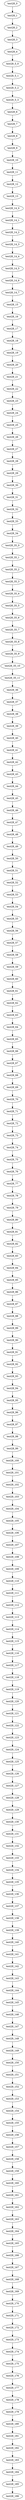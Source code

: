 digraph G {
test28_0->test28_1;
test28_1->test28_2;
test28_2->test28_3;
test28_3->test28_4;
test28_4->test28_5_0;
test28_5_0->test28_5_1;
test28_5_1->test28_5_2;
test28_5_2->test28_5_3;
test28_5_3->test28_6;
test28_6->test28_7;
test28_7->test28_8;
test28_8->test28_9;
test28_9->test28_10;
test28_10->test28_11;
test28_11->test28_12;
test28_12->test28_13;
test28_13->test28_14_0;
test28_14_0->test28_14_1;
test28_14_1->test28_14_2;
test28_14_2->test28_14_3;
test28_14_3->test28_14_4;
test28_14_4->test28_14_5;
test28_14_5->test28_14_6;
test28_14_6->test28_14_7;
test28_14_7->test28_15;
test28_15->test28_16;
test28_16->test28_17;
test28_17->test28_18;
test28_18->test28_19;
test28_19->test28_20;
test28_20->test28_21;
test28_21->test28_22;
test28_22->test28_23;
test28_23->test28_24;
test28_24->test28_25;
test28_25->test28_26;
test28_26->test28_27;
test28_27->test28_28;
test28_28->test28_29;
test28_29->test28_30;
test28_30->test28_31;
test28_31->test28_32;
test28_32->test28_33;
test28_33->test28_34;
test28_34->test28_35_0;
test28_35_0->test28_35_1;
test28_35_1->test28_35_2;
test28_35_2->test28_35_3;
test28_35_3->test28_35_4;
test28_35_4->test28_35_5;
test28_35_5->test28_35_6;
test28_35_6->test28_35_7;
test28_35_7->test28_35_8;
test28_35_8->test28_35_9;
test28_35_9->test28_35_10;
test28_35_10->test28_35_11;
test28_35_11->test28_36;
test28_36->test28_37;
test28_37->test28_38;
test28_38->test28_39;
test28_39->test28_40;
test28_40->test28_41;
test28_41->test28_42;
test28_42->test28_43;
test28_43->test28_44;
test28_44->test28_45;
test28_45->test28_46;
test28_46->test28_47;
test28_47->test28_48;
test28_48->test28_49;
test28_49->test28_50;
test28_50->test28_51;
test28_51->test28_52;
test28_52->test28_53;
test28_53->test28_54;
test28_54->test28_55;
test28_55->test28_56;
test28_56->test28_57;
test28_57->test28_58;
test28_58->test28_59;
test28_59->test28_60;
test28_60->test28_61;
test28_61->test28_62;
test28_62->test28_63;
test28_63->test28_64;
test28_64->test28_65;
test28_65->test28_66;
test28_66->test28_67;
test28_67->test28_68;
test28_68->test28_69;
test28_69->test28_70;
test28_70->test28_71;
test28_71->test28_72;
test28_72->test28_73;
test28_73->test28_74;
test28_74->test28_75;
test28_75->test28_76;
test28_76->test28_77;
test28_77->test28_78;
test28_78->test28_79;
test28_79->test28_80;
test28_80->test28_81;
test28_81->test28_82;
test28_82->test28_83;
test28_83->test28_84;
test28_84->test28_85;
test28_85->test28_86;
test28_86->test28_87;
test28_87->test28_88;
test28_88->test28_89;
test28_89->test28_90;
test28_90->test28_91;
test28_91->test28_92;
test28_92->test28_93;
test28_93->test28_94;
test28_94->test28_95;
test28_95->test28_96;
test28_96->test28_97;
test28_97->test28_98;
test28_98->test28_99;
test28_99->test28_100;
test28_100->test28_101;
test28_101->test28_102;
test28_102->test28_103;
test28_103->test28_104;
test28_104->test28_105;
test28_105->test28_106;
test28_106->test28_107;
test28_107->test28_108;
test28_108->test28_109;
test28_109->test28_110;
test28_110->test28_111;
test28_111->test28_112;
test28_112->test28_113;
test28_113->test28_114;
test28_114->test28_115;
test28_115->test28_116;
test28_116->test28_117;
test28_117->test28_118;
test28_118->test28_119;
test28_119->test28_120;
test28_120->test28_121;
test28_121->test28_122;
test28_122->test28_123;
test28_123->test28_124;
test28_124->test28_125;
test28_125->test28_126;
test28_126->test28_127;
test28_127->test28_128;
test28_128->test28_129;
test28_129->test28_130;
test28_130->test28_131;
test28_131->test28_132;
test28_132->test28_133;
test28_133->test28_134;
test28_134->test28_135;
test28_135->test28_136;
test28_136->test28_137;
test28_137->test28_138;
test28_138->test28_139;
test28_139->test28_140;
test28_140->test28_141;
test28_141->test28_142;
test28_142->test28_143;
test28_143->test28_144;
test28_144->test28_145;
test28_145->test28_146;
test28_146->test28_147;
test28_147->test28_148;
test28_148->test28_149;
test28_149->test28_150;
test28_150->test28_151;
test28_151->test28_152;
test28_152->test28_153;
test28_153->test28_154;
test28_154->test28_155;
test28_155->test28_156;
test28_156->test28_157;
test28_157->test28_158;
test28_158->test28_159;
test28_159->test28_160;
test28_160->test28_161;
test28_161->test28_162;
test28_162->test28_163;
test28_163->test28_164;
test28_164->test28_165;
test28_165->test28_166;
test28_166->test28_167;
test28_167->test28_168;
test28_168->test28_169;
test28_169->test28_170;
test28_170->test28_171;
test28_171->test28_172;
test28_172->test28_173;
test28_173->test28_174;
test28_174->test28_175;
test28_175->test28_176;
test28_176->test28_177;
test28_177->test28_178;
test28_178->test28_179;
test28_179->test28_180;
test28_180->test28_181;
test28_181->test28_182;
test28_182->test28_183;
test28_183->test28_184;
test28_184->test28_185;
test28_185->test28_186;

}
